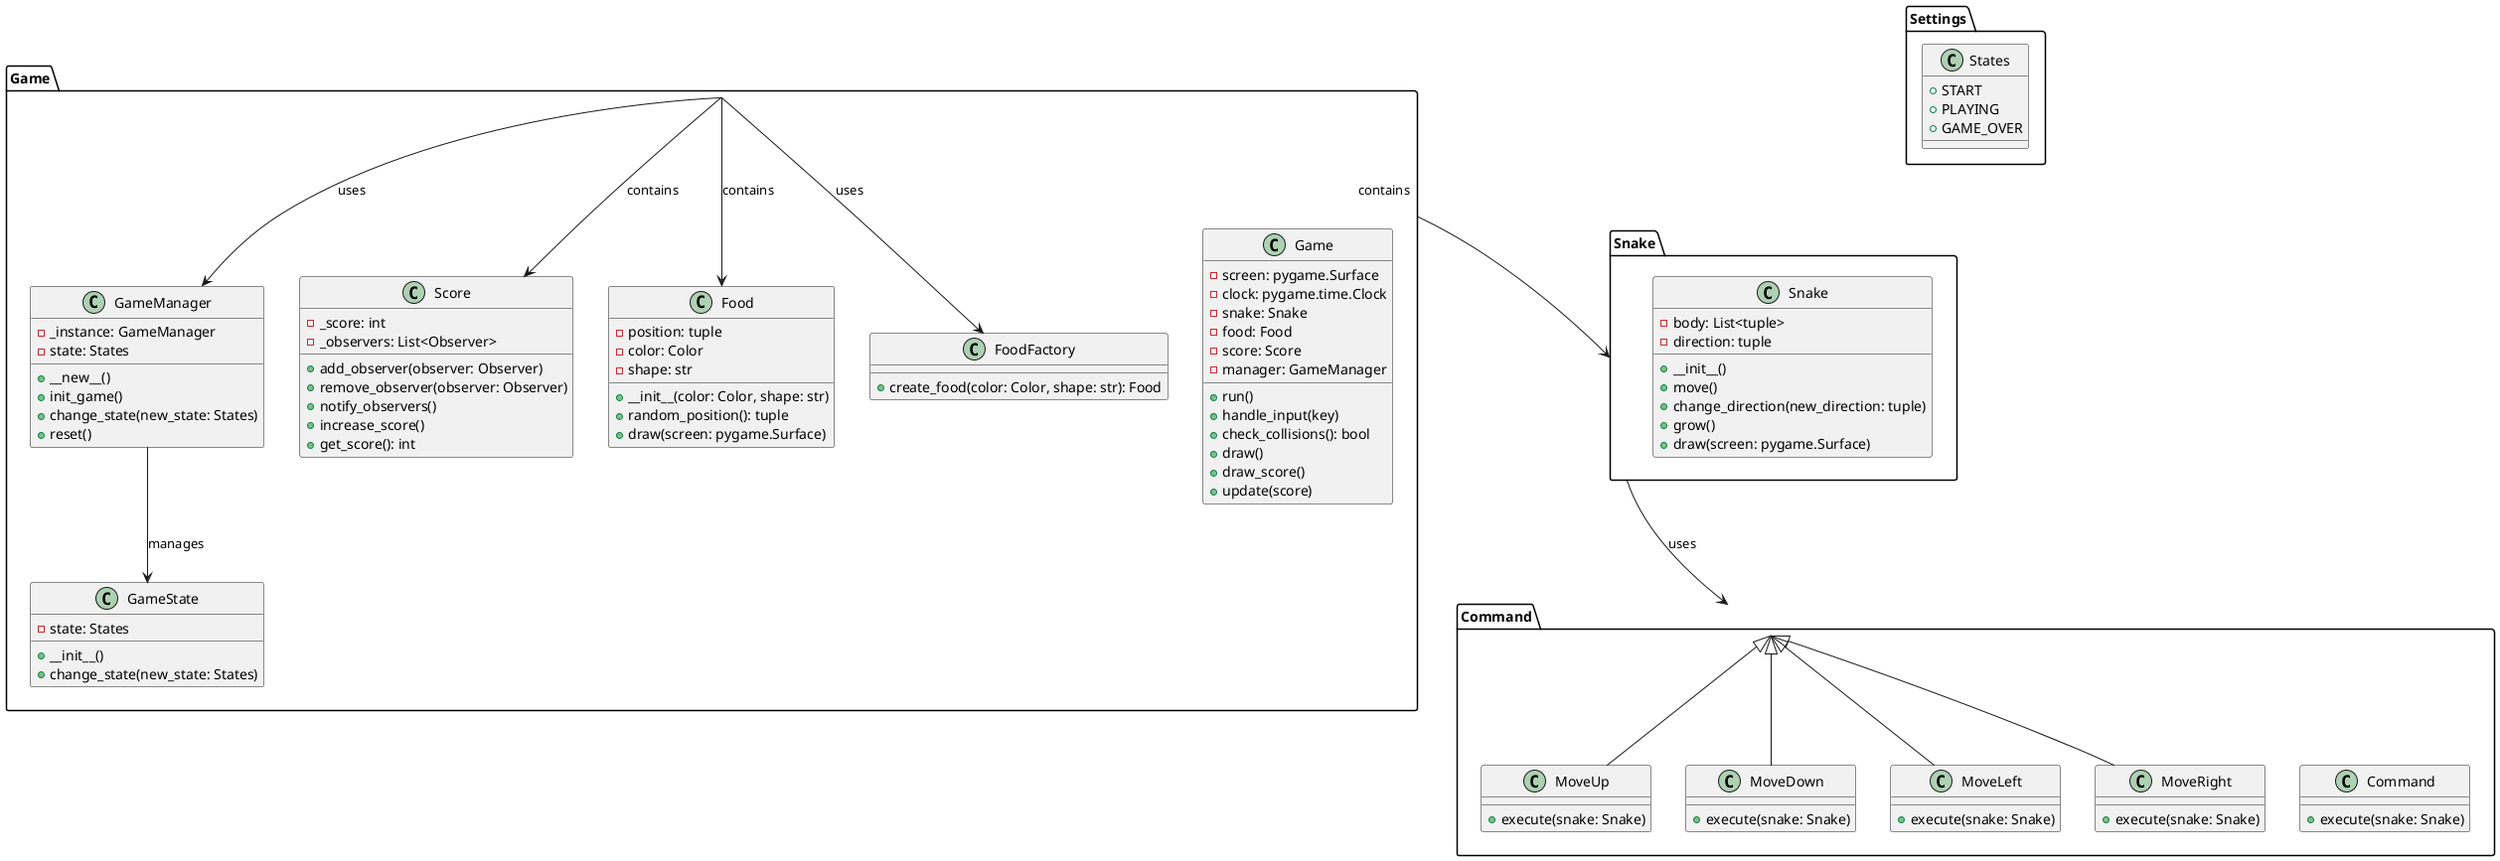 @startuml ClassDiagram

package "Game" {
    class Game {
        - screen: pygame.Surface
        - clock: pygame.time.Clock
        - snake: Snake
        - food: Food
        - score: Score
        - manager: GameManager
        + run()
        + handle_input(key)
        + check_collisions(): bool
        + draw()
        + draw_score()
        + update(score)
    }

    class GameManager {
        - _instance: GameManager
        - state: States
        + __new__()
        + init_game()
        + change_state(new_state: States)
        + reset()
    }

    class GameState {
        - state: States
        + __init__()
        + change_state(new_state: States)
    }

    class Score {
        - _score: int
        - _observers: List<Observer>
        + add_observer(observer: Observer)
        + remove_observer(observer: Observer)
        + notify_observers()
        + increase_score()
        + get_score(): int
    }

    class Food {
        - position: tuple
        - color: Color
        - shape: str
        + __init__(color: Color, shape: str)
        + random_position(): tuple
        + draw(screen: pygame.Surface)
    }

    class FoodFactory {
        + create_food(color: Color, shape: str): Food
    }
}

package "Snake" {
    class Snake {
        - body: List<tuple>
        - direction: tuple
        + __init__()
        + move()
        + change_direction(new_direction: tuple)
        + grow()
        + draw(screen: pygame.Surface)
    }
}

package "Command" {
    class Command {
        + execute(snake: Snake)
    }

    class MoveUp {
        + execute(snake: Snake)
    }

    class MoveDown {
        + execute(snake: Snake)
    }

    class MoveLeft {
        + execute(snake: Snake)
    }

    class MoveRight {
        + execute(snake: Snake)
    }
}

package "Settings" {
    class States {
        + START
        + PLAYING
        + GAME_OVER
    }
}

Game --> Snake : contains
Game --> Food : contains
Game --> Score : contains
Game --> GameManager : uses
GameManager --> GameState : manages
Game --> FoodFactory : uses
Snake --> Command : uses
Command <|-- MoveUp
Command <|-- MoveDown
Command <|-- MoveLeft
Command <|-- MoveRight

@enduml
